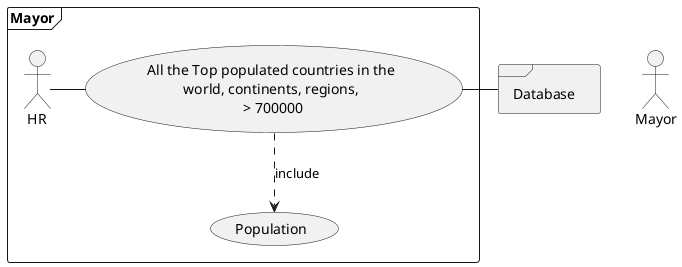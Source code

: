 @startuml

actor MY as "Mayor"

frame Database

frame "Mayor" {
    usecase UC2 as "All the Top populated countries in the
    world, continents, regions,
     > 700000
    "

    usecase UCa as "Population"

    HR - UC2
    UC2 ..> UCa : include
    UC2 - Database
}

@enduml